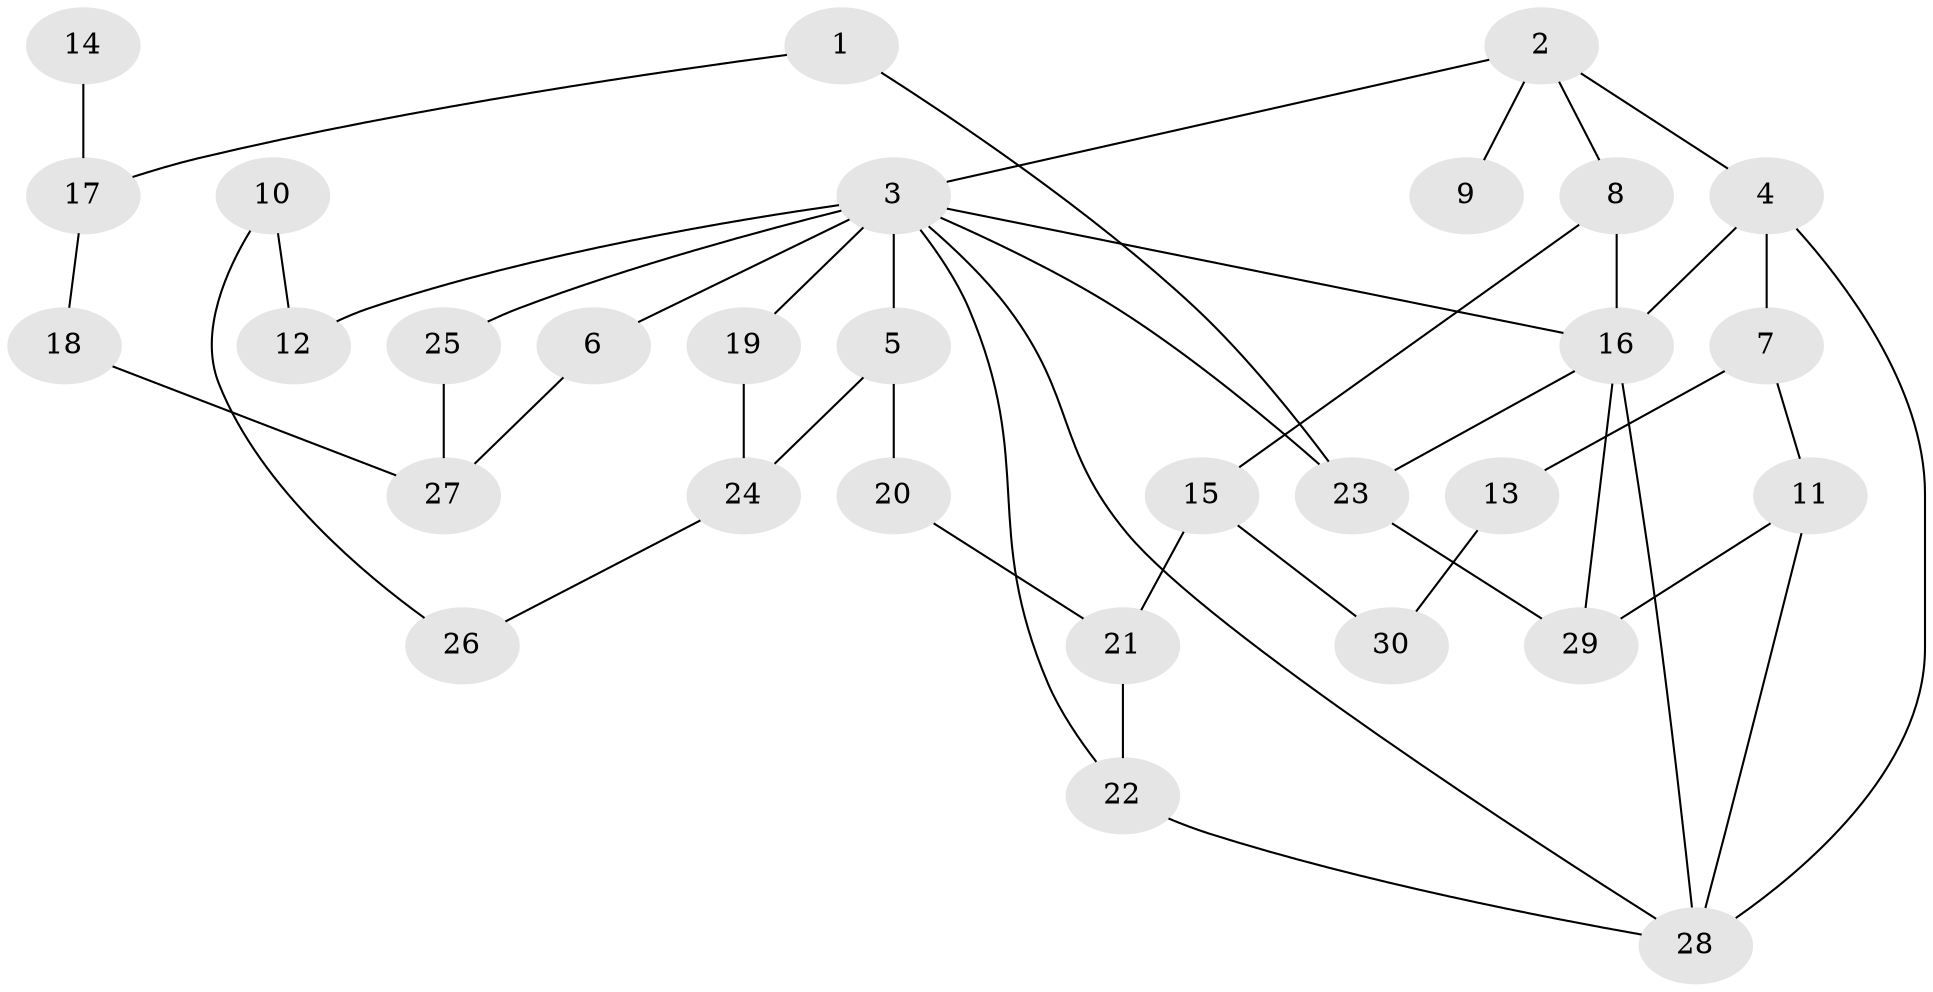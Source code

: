 // original degree distribution, {12: 0.016666666666666666, 4: 0.08333333333333333, 5: 0.06666666666666667, 2: 0.43333333333333335, 1: 0.2, 3: 0.2}
// Generated by graph-tools (version 1.1) at 2025/36/03/04/25 23:36:06]
// undirected, 30 vertices, 45 edges
graph export_dot {
  node [color=gray90,style=filled];
  1;
  2;
  3;
  4;
  5;
  6;
  7;
  8;
  9;
  10;
  11;
  12;
  13;
  14;
  15;
  16;
  17;
  18;
  19;
  20;
  21;
  22;
  23;
  24;
  25;
  26;
  27;
  28;
  29;
  30;
  1 -- 17 [weight=1.0];
  1 -- 23 [weight=1.0];
  2 -- 3 [weight=1.0];
  2 -- 4 [weight=1.0];
  2 -- 8 [weight=1.0];
  2 -- 9 [weight=1.0];
  3 -- 5 [weight=2.0];
  3 -- 6 [weight=1.0];
  3 -- 12 [weight=1.0];
  3 -- 16 [weight=1.0];
  3 -- 19 [weight=1.0];
  3 -- 22 [weight=1.0];
  3 -- 23 [weight=1.0];
  3 -- 25 [weight=1.0];
  3 -- 28 [weight=1.0];
  4 -- 7 [weight=1.0];
  4 -- 16 [weight=1.0];
  4 -- 28 [weight=1.0];
  5 -- 20 [weight=1.0];
  5 -- 24 [weight=1.0];
  6 -- 27 [weight=1.0];
  7 -- 11 [weight=1.0];
  7 -- 13 [weight=1.0];
  8 -- 15 [weight=1.0];
  8 -- 16 [weight=1.0];
  10 -- 12 [weight=1.0];
  10 -- 26 [weight=1.0];
  11 -- 28 [weight=1.0];
  11 -- 29 [weight=1.0];
  13 -- 30 [weight=1.0];
  14 -- 17 [weight=1.0];
  15 -- 21 [weight=1.0];
  15 -- 30 [weight=1.0];
  16 -- 23 [weight=1.0];
  16 -- 28 [weight=1.0];
  16 -- 29 [weight=1.0];
  17 -- 18 [weight=1.0];
  18 -- 27 [weight=1.0];
  19 -- 24 [weight=1.0];
  20 -- 21 [weight=1.0];
  21 -- 22 [weight=1.0];
  22 -- 28 [weight=1.0];
  23 -- 29 [weight=1.0];
  24 -- 26 [weight=1.0];
  25 -- 27 [weight=1.0];
}

